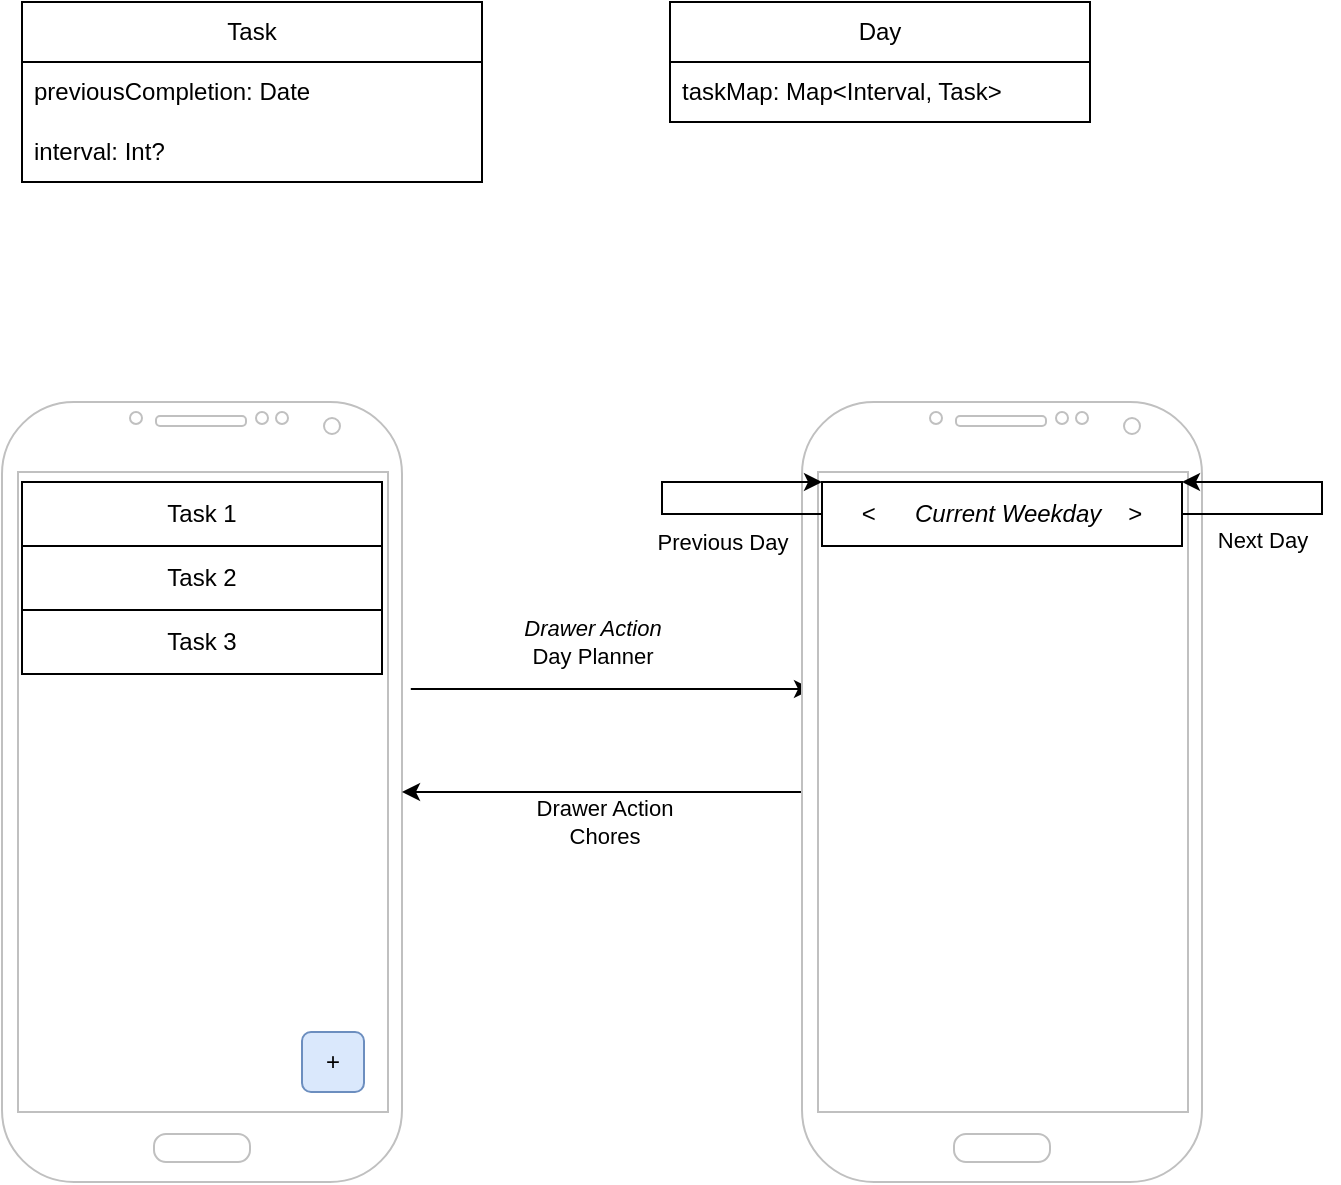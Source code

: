 <mxfile version="21.6.1" type="github">
  <diagram name="Page-1" id="_ROoWl5RF9Olz2of1nsk">
    <mxGraphModel dx="591" dy="513" grid="1" gridSize="10" guides="1" tooltips="1" connect="1" arrows="1" fold="1" page="1" pageScale="1" pageWidth="827" pageHeight="1169" math="0" shadow="0">
      <root>
        <mxCell id="0" />
        <mxCell id="1" parent="0" />
        <mxCell id="IHENx3ZksGLunWmV5uEg-2" value="Task" style="swimlane;fontStyle=0;childLayout=stackLayout;horizontal=1;startSize=30;horizontalStack=0;resizeParent=1;resizeParentMax=0;resizeLast=0;collapsible=1;marginBottom=0;whiteSpace=wrap;html=1;" vertex="1" parent="1">
          <mxGeometry x="90" y="70" width="230" height="90" as="geometry" />
        </mxCell>
        <mxCell id="IHENx3ZksGLunWmV5uEg-3" value="previousCompletion: Date" style="text;strokeColor=none;fillColor=none;align=left;verticalAlign=middle;spacingLeft=4;spacingRight=4;overflow=hidden;points=[[0,0.5],[1,0.5]];portConstraint=eastwest;rotatable=0;whiteSpace=wrap;html=1;" vertex="1" parent="IHENx3ZksGLunWmV5uEg-2">
          <mxGeometry y="30" width="230" height="30" as="geometry" />
        </mxCell>
        <mxCell id="IHENx3ZksGLunWmV5uEg-4" value="interval: Int?" style="text;strokeColor=none;fillColor=none;align=left;verticalAlign=middle;spacingLeft=4;spacingRight=4;overflow=hidden;points=[[0,0.5],[1,0.5]];portConstraint=eastwest;rotatable=0;whiteSpace=wrap;html=1;" vertex="1" parent="IHENx3ZksGLunWmV5uEg-2">
          <mxGeometry y="60" width="230" height="30" as="geometry" />
        </mxCell>
        <mxCell id="IHENx3ZksGLunWmV5uEg-6" value="Day" style="swimlane;fontStyle=0;childLayout=stackLayout;horizontal=1;startSize=30;horizontalStack=0;resizeParent=1;resizeParentMax=0;resizeLast=0;collapsible=1;marginBottom=0;whiteSpace=wrap;html=1;" vertex="1" parent="1">
          <mxGeometry x="414" y="70" width="210" height="60" as="geometry" />
        </mxCell>
        <mxCell id="IHENx3ZksGLunWmV5uEg-7" value="taskMap: Map&amp;lt;Interval, Task&amp;gt;" style="text;strokeColor=none;fillColor=none;align=left;verticalAlign=middle;spacingLeft=4;spacingRight=4;overflow=hidden;points=[[0,0.5],[1,0.5]];portConstraint=eastwest;rotatable=0;whiteSpace=wrap;html=1;" vertex="1" parent="IHENx3ZksGLunWmV5uEg-6">
          <mxGeometry y="30" width="210" height="30" as="geometry" />
        </mxCell>
        <mxCell id="IHENx3ZksGLunWmV5uEg-25" style="edgeStyle=orthogonalEdgeStyle;rounded=0;orthogonalLoop=1;jettySize=auto;html=1;exitX=1.022;exitY=0.368;exitDx=0;exitDy=0;exitPerimeter=0;entryX=0.025;entryY=0.368;entryDx=0;entryDy=0;entryPerimeter=0;" edge="1" parent="1" source="IHENx3ZksGLunWmV5uEg-14" target="IHENx3ZksGLunWmV5uEg-24">
          <mxGeometry relative="1" as="geometry" />
        </mxCell>
        <mxCell id="IHENx3ZksGLunWmV5uEg-26" value="&lt;div&gt;&lt;i&gt;Drawer Action&lt;/i&gt;&lt;/div&gt;&lt;div&gt;Day Planner&lt;br&gt;&lt;/div&gt;" style="edgeLabel;html=1;align=center;verticalAlign=middle;resizable=0;points=[];" vertex="1" connectable="0" parent="IHENx3ZksGLunWmV5uEg-25">
          <mxGeometry x="-0.317" y="2" relative="1" as="geometry">
            <mxPoint x="22" y="-22" as="offset" />
          </mxGeometry>
        </mxCell>
        <mxCell id="IHENx3ZksGLunWmV5uEg-14" value="" style="verticalLabelPosition=bottom;verticalAlign=top;html=1;shadow=0;dashed=0;strokeWidth=1;shape=mxgraph.android.phone2;strokeColor=#c0c0c0;" vertex="1" parent="1">
          <mxGeometry x="80" y="270" width="200" height="390" as="geometry" />
        </mxCell>
        <mxCell id="IHENx3ZksGLunWmV5uEg-15" value="Task 1" style="rounded=0;whiteSpace=wrap;html=1;" vertex="1" parent="1">
          <mxGeometry x="90" y="310" width="180" height="32" as="geometry" />
        </mxCell>
        <mxCell id="IHENx3ZksGLunWmV5uEg-16" value="Task 2" style="rounded=0;whiteSpace=wrap;html=1;" vertex="1" parent="1">
          <mxGeometry x="90" y="342" width="180" height="32" as="geometry" />
        </mxCell>
        <mxCell id="IHENx3ZksGLunWmV5uEg-17" value="Task 3" style="rounded=0;whiteSpace=wrap;html=1;" vertex="1" parent="1">
          <mxGeometry x="90" y="374" width="180" height="32" as="geometry" />
        </mxCell>
        <mxCell id="IHENx3ZksGLunWmV5uEg-18" value="+" style="rounded=1;whiteSpace=wrap;html=1;fillColor=#dae8fc;strokeColor=#6c8ebf;" vertex="1" parent="1">
          <mxGeometry x="230" y="585" width="31" height="30" as="geometry" />
        </mxCell>
        <mxCell id="IHENx3ZksGLunWmV5uEg-27" style="edgeStyle=orthogonalEdgeStyle;rounded=0;orthogonalLoop=1;jettySize=auto;html=1;" edge="1" parent="1" source="IHENx3ZksGLunWmV5uEg-24" target="IHENx3ZksGLunWmV5uEg-14">
          <mxGeometry relative="1" as="geometry" />
        </mxCell>
        <mxCell id="IHENx3ZksGLunWmV5uEg-28" value="&lt;div&gt;Drawer Action&lt;/div&gt;&lt;div&gt;Chores&lt;br&gt;&lt;/div&gt;" style="edgeLabel;html=1;align=center;verticalAlign=middle;resizable=0;points=[];" vertex="1" connectable="0" parent="IHENx3ZksGLunWmV5uEg-27">
          <mxGeometry x="-0.103" y="-2" relative="1" as="geometry">
            <mxPoint x="-10" y="17" as="offset" />
          </mxGeometry>
        </mxCell>
        <mxCell id="IHENx3ZksGLunWmV5uEg-24" value="" style="verticalLabelPosition=bottom;verticalAlign=top;html=1;shadow=0;dashed=0;strokeWidth=1;shape=mxgraph.android.phone2;strokeColor=#c0c0c0;" vertex="1" parent="1">
          <mxGeometry x="480" y="270" width="200" height="390" as="geometry" />
        </mxCell>
        <mxCell id="IHENx3ZksGLunWmV5uEg-29" value="&amp;lt;&lt;span style=&quot;white-space: pre;&quot;&gt;&#x9;&lt;i&gt;Current Weekday &lt;/i&gt;&lt;span style=&quot;white-space: pre;&quot;&gt;&#x9;&lt;/span&gt;&amp;gt;&lt;/span&gt;" style="rounded=0;whiteSpace=wrap;html=1;" vertex="1" parent="1">
          <mxGeometry x="490" y="310" width="180" height="32" as="geometry" />
        </mxCell>
        <mxCell id="IHENx3ZksGLunWmV5uEg-30" style="edgeStyle=orthogonalEdgeStyle;rounded=0;orthogonalLoop=1;jettySize=auto;html=1;exitX=0;exitY=0.5;exitDx=0;exitDy=0;entryX=0;entryY=0;entryDx=0;entryDy=0;" edge="1" parent="1" source="IHENx3ZksGLunWmV5uEg-29" target="IHENx3ZksGLunWmV5uEg-29">
          <mxGeometry relative="1" as="geometry">
            <Array as="points">
              <mxPoint x="410" y="326" />
              <mxPoint x="410" y="310" />
            </Array>
          </mxGeometry>
        </mxCell>
        <mxCell id="IHENx3ZksGLunWmV5uEg-31" value="Previous Day" style="edgeLabel;html=1;align=center;verticalAlign=middle;resizable=0;points=[];" vertex="1" connectable="0" parent="IHENx3ZksGLunWmV5uEg-30">
          <mxGeometry x="-0.433" y="1" relative="1" as="geometry">
            <mxPoint y="13" as="offset" />
          </mxGeometry>
        </mxCell>
        <mxCell id="IHENx3ZksGLunWmV5uEg-32" style="edgeStyle=orthogonalEdgeStyle;rounded=0;orthogonalLoop=1;jettySize=auto;html=1;exitX=1;exitY=0.5;exitDx=0;exitDy=0;entryX=1;entryY=0;entryDx=0;entryDy=0;" edge="1" parent="1" source="IHENx3ZksGLunWmV5uEg-29" target="IHENx3ZksGLunWmV5uEg-29">
          <mxGeometry relative="1" as="geometry">
            <Array as="points">
              <mxPoint x="740" y="326" />
              <mxPoint x="740" y="310" />
            </Array>
          </mxGeometry>
        </mxCell>
        <mxCell id="IHENx3ZksGLunWmV5uEg-33" value="Next Day" style="edgeLabel;html=1;align=center;verticalAlign=middle;resizable=0;points=[];" vertex="1" connectable="0" parent="IHENx3ZksGLunWmV5uEg-32">
          <mxGeometry x="-0.721" y="2" relative="1" as="geometry">
            <mxPoint x="18" y="15" as="offset" />
          </mxGeometry>
        </mxCell>
      </root>
    </mxGraphModel>
  </diagram>
</mxfile>

